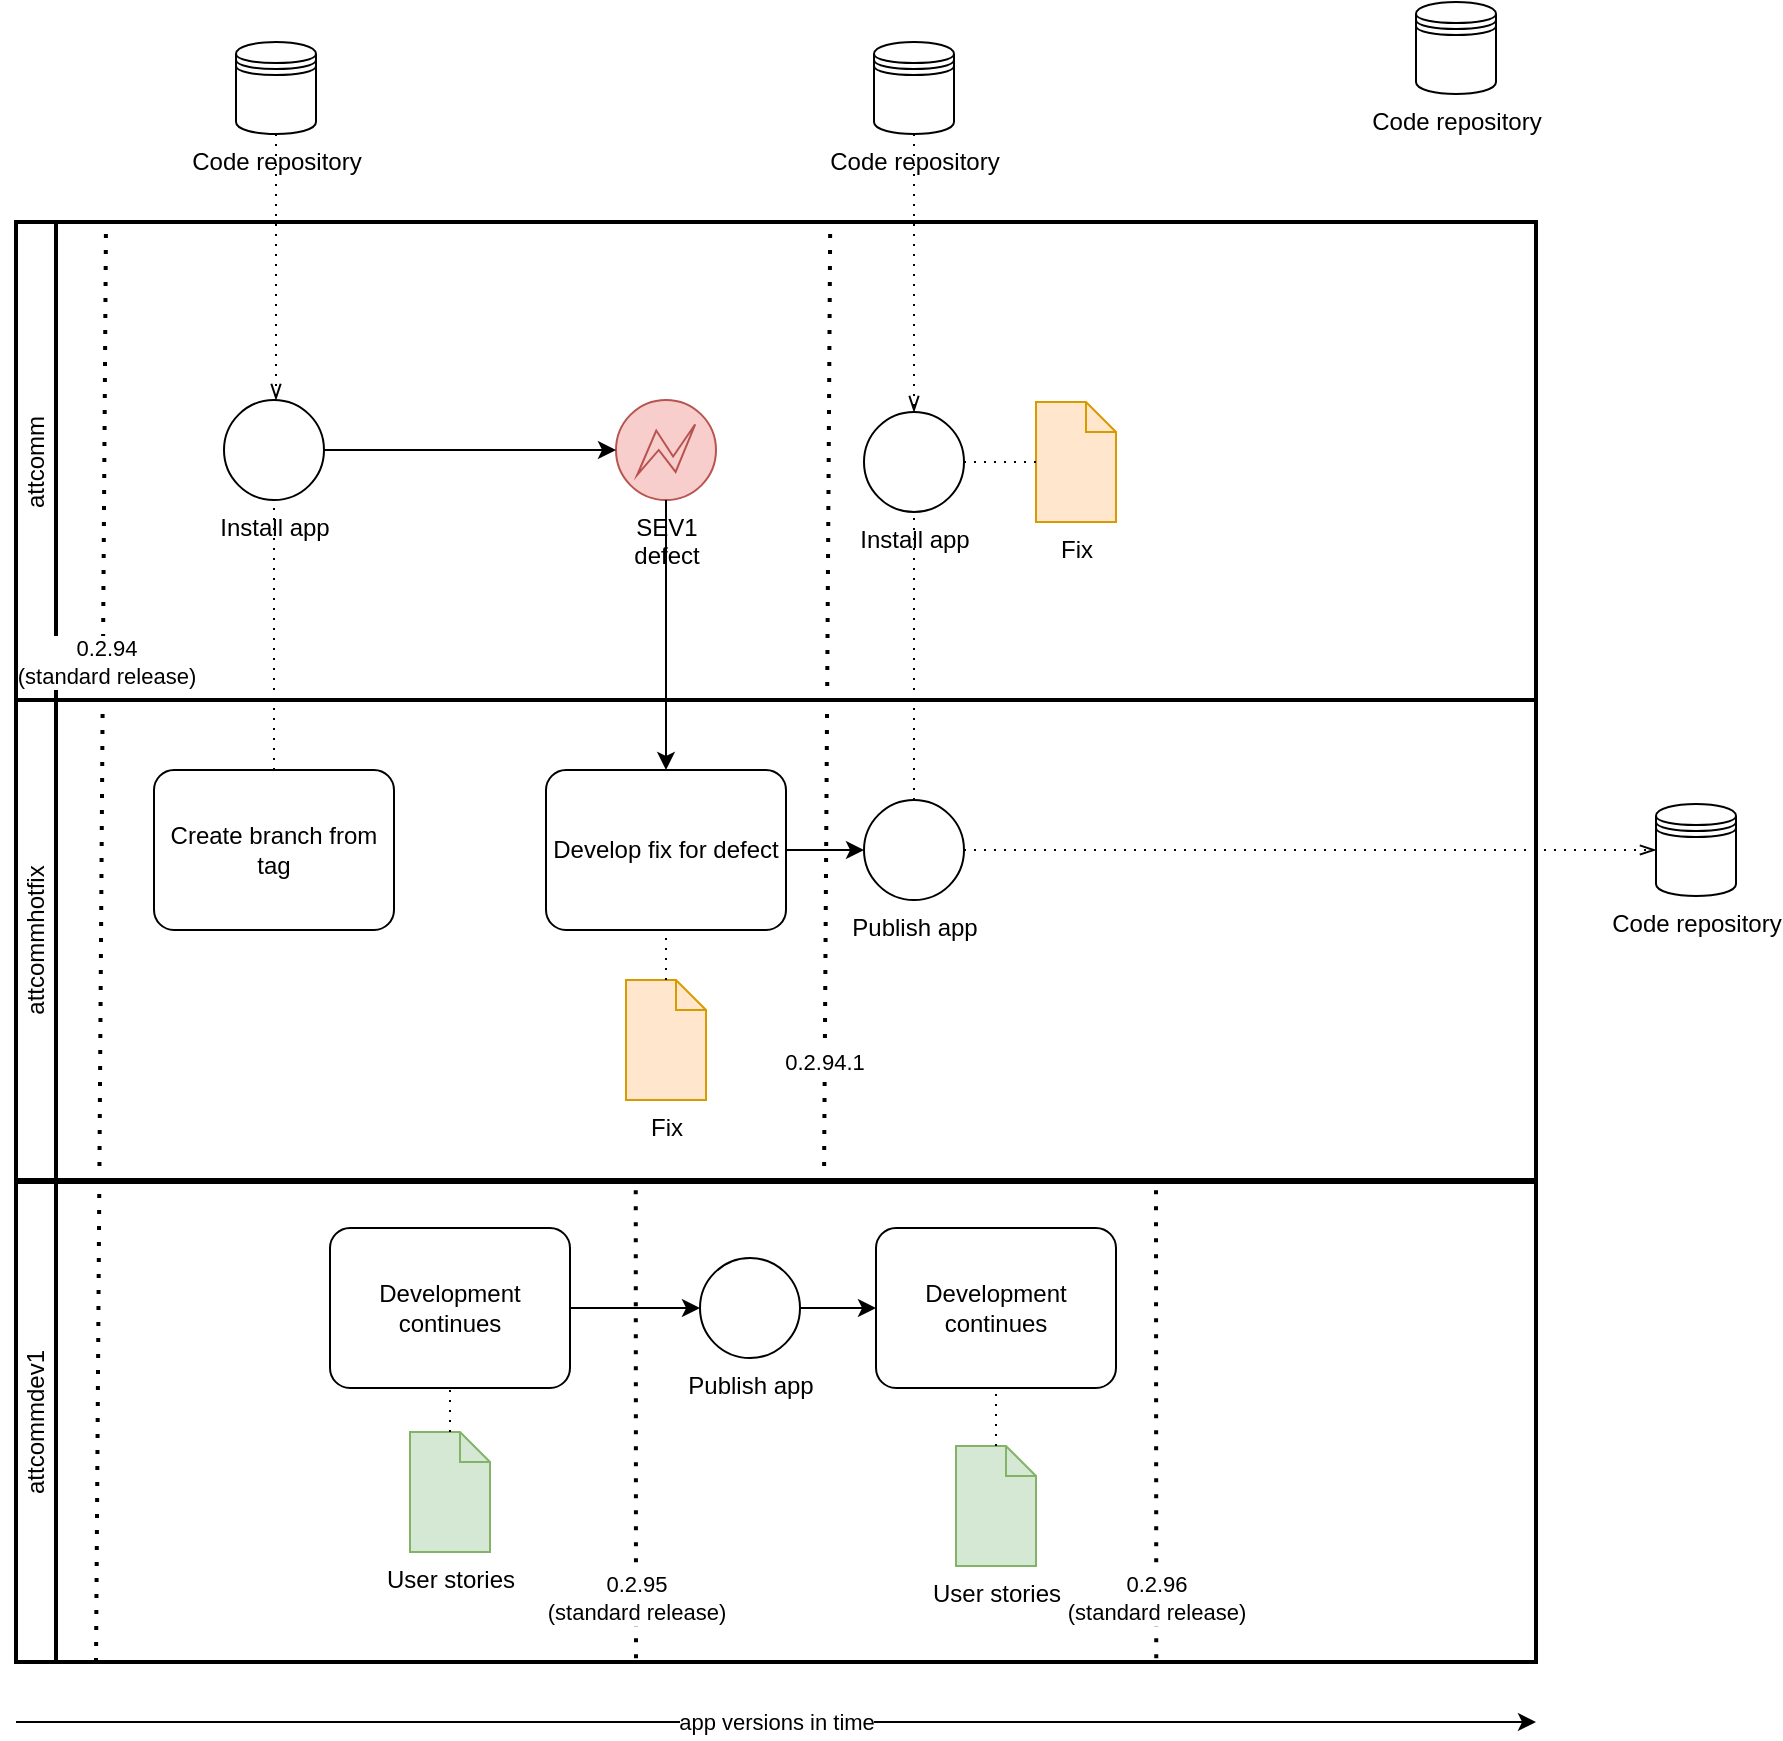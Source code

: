 <mxfile version="24.4.0" type="github">
  <diagram name="Page-1" id="4HtnsJomPUPoYvEETrM_">
    <mxGraphModel dx="1434" dy="718" grid="1" gridSize="10" guides="1" tooltips="1" connect="1" arrows="1" fold="1" page="1" pageScale="1" pageWidth="850" pageHeight="1100" math="0" shadow="0">
      <root>
        <mxCell id="0" />
        <mxCell id="1" parent="0" />
        <mxCell id="V0vQfRZMaYZnipPnh3vN-1" value="attcomm" style="swimlane;html=1;startSize=20;fontStyle=0;collapsible=0;horizontal=0;swimlaneLine=1;swimlaneFillColor=#ffffff;strokeWidth=2;whiteSpace=wrap;" vertex="1" parent="1">
          <mxGeometry x="50" y="690" width="760" height="240" as="geometry" />
        </mxCell>
        <mxCell id="V0vQfRZMaYZnipPnh3vN-16" value="SEV1&lt;br&gt;defect" style="points=[[0.145,0.145,0],[0.5,0,0],[0.855,0.145,0],[1,0.5,0],[0.855,0.855,0],[0.5,1,0],[0.145,0.855,0],[0,0.5,0]];shape=mxgraph.bpmn.event;html=1;verticalLabelPosition=bottom;labelBackgroundColor=#ffffff;verticalAlign=top;align=center;perimeter=ellipsePerimeter;outlineConnect=0;aspect=fixed;outline=eventInt;symbol=error;fillColor=#f8cecc;strokeColor=#b85450;" vertex="1" parent="V0vQfRZMaYZnipPnh3vN-1">
          <mxGeometry x="300" y="89" width="50" height="50" as="geometry" />
        </mxCell>
        <mxCell id="V0vQfRZMaYZnipPnh3vN-62" value="Install app" style="points=[[0.145,0.145,0],[0.5,0,0],[0.855,0.145,0],[1,0.5,0],[0.855,0.855,0],[0.5,1,0],[0.145,0.855,0],[0,0.5,0]];shape=mxgraph.bpmn.event;html=1;verticalLabelPosition=bottom;labelBackgroundColor=#ffffff;verticalAlign=top;align=center;perimeter=ellipsePerimeter;outlineConnect=0;aspect=fixed;outline=standard;symbol=general;" vertex="1" parent="V0vQfRZMaYZnipPnh3vN-1">
          <mxGeometry x="424" y="95" width="50" height="50" as="geometry" />
        </mxCell>
        <mxCell id="V0vQfRZMaYZnipPnh3vN-82" value="Fix" style="shape=mxgraph.bpmn.data;labelPosition=center;verticalLabelPosition=bottom;align=center;verticalAlign=top;size=15;html=1;fillColor=#ffe6cc;strokeColor=#d79b00;" vertex="1" parent="V0vQfRZMaYZnipPnh3vN-1">
          <mxGeometry x="510" y="90" width="40" height="60" as="geometry" />
        </mxCell>
        <mxCell id="V0vQfRZMaYZnipPnh3vN-84" value="" style="edgeStyle=elbowEdgeStyle;fontSize=12;html=1;endFill=0;startFill=0;endSize=6;startSize=6;dashed=1;dashPattern=1 4;endArrow=none;startArrow=none;rounded=0;" edge="1" parent="V0vQfRZMaYZnipPnh3vN-1" source="V0vQfRZMaYZnipPnh3vN-62" target="V0vQfRZMaYZnipPnh3vN-82">
          <mxGeometry width="160" relative="1" as="geometry">
            <mxPoint x="460" y="120" as="sourcePoint" />
            <mxPoint x="40" y="400" as="targetPoint" />
          </mxGeometry>
        </mxCell>
        <mxCell id="V0vQfRZMaYZnipPnh3vN-3" value="attcommhotfix" style="swimlane;html=1;startSize=20;fontStyle=0;collapsible=0;horizontal=0;swimlaneLine=1;swimlaneFillColor=#ffffff;strokeWidth=2;whiteSpace=wrap;" vertex="1" parent="1">
          <mxGeometry x="50" y="929" width="760" height="240" as="geometry" />
        </mxCell>
        <mxCell id="V0vQfRZMaYZnipPnh3vN-5" value="Install app" style="points=[[0.145,0.145,0],[0.5,0,0],[0.855,0.145,0],[1,0.5,0],[0.855,0.855,0],[0.5,1,0],[0.145,0.855,0],[0,0.5,0]];shape=mxgraph.bpmn.event;html=1;verticalLabelPosition=bottom;labelBackgroundColor=#ffffff;verticalAlign=top;align=center;perimeter=ellipsePerimeter;outlineConnect=0;aspect=fixed;outline=standard;symbol=general;" vertex="1" parent="V0vQfRZMaYZnipPnh3vN-3">
          <mxGeometry x="104" y="-150" width="50" height="50" as="geometry" />
        </mxCell>
        <mxCell id="V0vQfRZMaYZnipPnh3vN-6" value="Create branch from tag" style="points=[[0.25,0,0],[0.5,0,0],[0.75,0,0],[1,0.25,0],[1,0.5,0],[1,0.75,0],[0.75,1,0],[0.5,1,0],[0.25,1,0],[0,0.75,0],[0,0.5,0],[0,0.25,0]];shape=mxgraph.bpmn.task;whiteSpace=wrap;rectStyle=rounded;size=10;html=1;container=1;expand=0;collapsible=0;taskMarker=abstract;" vertex="1" parent="V0vQfRZMaYZnipPnh3vN-3">
          <mxGeometry x="69" y="35" width="120" height="80" as="geometry" />
        </mxCell>
        <mxCell id="V0vQfRZMaYZnipPnh3vN-8" value="" style="edgeStyle=elbowEdgeStyle;fontSize=12;html=1;endFill=0;startFill=0;endSize=6;startSize=6;dashed=1;dashPattern=1 4;endArrow=none;startArrow=none;rounded=0;" edge="1" parent="V0vQfRZMaYZnipPnh3vN-3" source="V0vQfRZMaYZnipPnh3vN-6" target="V0vQfRZMaYZnipPnh3vN-5">
          <mxGeometry width="160" relative="1" as="geometry">
            <mxPoint x="-221" y="40" as="sourcePoint" />
            <mxPoint x="-61" y="40" as="targetPoint" />
          </mxGeometry>
        </mxCell>
        <mxCell id="V0vQfRZMaYZnipPnh3vN-18" value="Develop fix for defect" style="points=[[0.25,0,0],[0.5,0,0],[0.75,0,0],[1,0.25,0],[1,0.5,0],[1,0.75,0],[0.75,1,0],[0.5,1,0],[0.25,1,0],[0,0.75,0],[0,0.5,0],[0,0.25,0]];shape=mxgraph.bpmn.task;whiteSpace=wrap;rectStyle=rounded;size=10;html=1;container=1;expand=0;collapsible=0;taskMarker=abstract;" vertex="1" parent="V0vQfRZMaYZnipPnh3vN-3">
          <mxGeometry x="265" y="35" width="120" height="80" as="geometry" />
        </mxCell>
        <mxCell id="V0vQfRZMaYZnipPnh3vN-47" value="Fix" style="shape=mxgraph.bpmn.data;labelPosition=center;verticalLabelPosition=bottom;align=center;verticalAlign=top;size=15;html=1;fillColor=#ffe6cc;strokeColor=#d79b00;" vertex="1" parent="V0vQfRZMaYZnipPnh3vN-3">
          <mxGeometry x="305" y="140" width="40" height="60" as="geometry" />
        </mxCell>
        <mxCell id="V0vQfRZMaYZnipPnh3vN-55" value="" style="edgeStyle=elbowEdgeStyle;fontSize=12;html=1;endFill=0;startFill=0;endSize=6;startSize=6;dashed=1;dashPattern=1 4;endArrow=none;startArrow=none;rounded=0;" edge="1" parent="V0vQfRZMaYZnipPnh3vN-3" source="V0vQfRZMaYZnipPnh3vN-47" target="V0vQfRZMaYZnipPnh3vN-18">
          <mxGeometry width="160" relative="1" as="geometry">
            <mxPoint x="-320" y="361" as="sourcePoint" />
            <mxPoint x="-160" y="361" as="targetPoint" />
          </mxGeometry>
        </mxCell>
        <mxCell id="V0vQfRZMaYZnipPnh3vN-4" value="attcommdev1" style="swimlane;html=1;startSize=20;fontStyle=0;collapsible=0;horizontal=0;swimlaneLine=1;swimlaneFillColor=#ffffff;strokeWidth=2;whiteSpace=wrap;" vertex="1" parent="1">
          <mxGeometry x="50" y="1170" width="760" height="240" as="geometry" />
        </mxCell>
        <mxCell id="V0vQfRZMaYZnipPnh3vN-54" style="edgeStyle=orthogonalEdgeStyle;rounded=0;orthogonalLoop=1;jettySize=auto;html=1;" edge="1" parent="V0vQfRZMaYZnipPnh3vN-4" source="V0vQfRZMaYZnipPnh3vN-21" target="V0vQfRZMaYZnipPnh3vN-44">
          <mxGeometry relative="1" as="geometry" />
        </mxCell>
        <mxCell id="V0vQfRZMaYZnipPnh3vN-21" value="Development continues" style="points=[[0.25,0,0],[0.5,0,0],[0.75,0,0],[1,0.25,0],[1,0.5,0],[1,0.75,0],[0.75,1,0],[0.5,1,0],[0.25,1,0],[0,0.75,0],[0,0.5,0],[0,0.25,0]];shape=mxgraph.bpmn.task;whiteSpace=wrap;rectStyle=rounded;size=10;html=1;container=1;expand=0;collapsible=0;taskMarker=abstract;" vertex="1" parent="V0vQfRZMaYZnipPnh3vN-4">
          <mxGeometry x="157" y="23" width="120" height="80" as="geometry" />
        </mxCell>
        <mxCell id="V0vQfRZMaYZnipPnh3vN-68" style="edgeStyle=orthogonalEdgeStyle;rounded=0;orthogonalLoop=1;jettySize=auto;html=1;" edge="1" parent="V0vQfRZMaYZnipPnh3vN-4" source="V0vQfRZMaYZnipPnh3vN-44" target="V0vQfRZMaYZnipPnh3vN-65">
          <mxGeometry relative="1" as="geometry" />
        </mxCell>
        <mxCell id="V0vQfRZMaYZnipPnh3vN-44" value="Publish app" style="points=[[0.145,0.145,0],[0.5,0,0],[0.855,0.145,0],[1,0.5,0],[0.855,0.855,0],[0.5,1,0],[0.145,0.855,0],[0,0.5,0]];shape=mxgraph.bpmn.event;html=1;verticalLabelPosition=bottom;labelBackgroundColor=#ffffff;verticalAlign=top;align=center;perimeter=ellipsePerimeter;outlineConnect=0;aspect=fixed;outline=standard;symbol=general;" vertex="1" parent="V0vQfRZMaYZnipPnh3vN-4">
          <mxGeometry x="342" y="38.0" width="50" height="50" as="geometry" />
        </mxCell>
        <mxCell id="V0vQfRZMaYZnipPnh3vN-45" value="0.2.95 &lt;br&gt;(standard release)" style="endArrow=none;dashed=1;html=1;dashPattern=1 3;strokeWidth=2;rounded=0;entryX=0.021;entryY=0.008;entryDx=0;entryDy=0;entryPerimeter=0;" edge="1" parent="V0vQfRZMaYZnipPnh3vN-4">
          <mxGeometry x="-0.75" width="50" height="50" relative="1" as="geometry">
            <mxPoint x="310" y="238.08" as="sourcePoint" />
            <mxPoint x="309.87" as="targetPoint" />
            <mxPoint as="offset" />
          </mxGeometry>
        </mxCell>
        <mxCell id="V0vQfRZMaYZnipPnh3vN-56" value="User stories" style="shape=mxgraph.bpmn.data;labelPosition=center;verticalLabelPosition=bottom;align=center;verticalAlign=top;size=15;html=1;fillColor=#d5e8d4;strokeColor=#82b366;" vertex="1" parent="V0vQfRZMaYZnipPnh3vN-4">
          <mxGeometry x="197" y="125" width="40" height="60" as="geometry" />
        </mxCell>
        <mxCell id="V0vQfRZMaYZnipPnh3vN-58" value="" style="edgeStyle=elbowEdgeStyle;fontSize=12;html=1;endFill=0;startFill=0;endSize=6;startSize=6;dashed=1;dashPattern=1 4;endArrow=none;startArrow=none;rounded=0;" edge="1" parent="V0vQfRZMaYZnipPnh3vN-4" source="V0vQfRZMaYZnipPnh3vN-56" target="V0vQfRZMaYZnipPnh3vN-21">
          <mxGeometry width="160" relative="1" as="geometry">
            <mxPoint x="-203" y="85" as="sourcePoint" />
            <mxPoint x="217" y="88" as="targetPoint" />
          </mxGeometry>
        </mxCell>
        <mxCell id="V0vQfRZMaYZnipPnh3vN-65" value="Development continues" style="points=[[0.25,0,0],[0.5,0,0],[0.75,0,0],[1,0.25,0],[1,0.5,0],[1,0.75,0],[0.75,1,0],[0.5,1,0],[0.25,1,0],[0,0.75,0],[0,0.5,0],[0,0.25,0]];shape=mxgraph.bpmn.task;whiteSpace=wrap;rectStyle=rounded;size=10;html=1;container=1;expand=0;collapsible=0;taskMarker=abstract;" vertex="1" parent="V0vQfRZMaYZnipPnh3vN-4">
          <mxGeometry x="430" y="23" width="120" height="80" as="geometry" />
        </mxCell>
        <mxCell id="V0vQfRZMaYZnipPnh3vN-66" value="User stories" style="shape=mxgraph.bpmn.data;labelPosition=center;verticalLabelPosition=bottom;align=center;verticalAlign=top;size=15;html=1;fillColor=#d5e8d4;strokeColor=#82b366;" vertex="1" parent="V0vQfRZMaYZnipPnh3vN-4">
          <mxGeometry x="470" y="132" width="40" height="60" as="geometry" />
        </mxCell>
        <mxCell id="V0vQfRZMaYZnipPnh3vN-67" value="" style="edgeStyle=elbowEdgeStyle;fontSize=12;html=1;endFill=0;startFill=0;endSize=6;startSize=6;dashed=1;dashPattern=1 4;endArrow=none;startArrow=none;rounded=0;" edge="1" parent="V0vQfRZMaYZnipPnh3vN-4" source="V0vQfRZMaYZnipPnh3vN-66" target="V0vQfRZMaYZnipPnh3vN-65">
          <mxGeometry width="160" relative="1" as="geometry">
            <mxPoint x="100" y="92" as="sourcePoint" />
            <mxPoint x="520" y="95" as="targetPoint" />
          </mxGeometry>
        </mxCell>
        <mxCell id="V0vQfRZMaYZnipPnh3vN-69" value="0.2.96&lt;br&gt;(standard release)" style="endArrow=none;dashed=1;html=1;dashPattern=1 3;strokeWidth=2;rounded=0;entryX=0.021;entryY=0.008;entryDx=0;entryDy=0;entryPerimeter=0;" edge="1" parent="V0vQfRZMaYZnipPnh3vN-4">
          <mxGeometry x="-0.75" width="50" height="50" relative="1" as="geometry">
            <mxPoint x="570.13" y="238.08" as="sourcePoint" />
            <mxPoint x="570.0" as="targetPoint" />
            <mxPoint as="offset" />
          </mxGeometry>
        </mxCell>
        <mxCell id="V0vQfRZMaYZnipPnh3vN-11" value="app versions in time" style="endArrow=classic;html=1;rounded=0;" edge="1" parent="1">
          <mxGeometry width="50" height="50" relative="1" as="geometry">
            <mxPoint x="50" y="1440" as="sourcePoint" />
            <mxPoint x="810" y="1440" as="targetPoint" />
            <mxPoint as="offset" />
          </mxGeometry>
        </mxCell>
        <mxCell id="V0vQfRZMaYZnipPnh3vN-12" value="0.2.94 &lt;br&gt;(standard release)" style="endArrow=none;dashed=1;html=1;dashPattern=1 3;strokeWidth=2;rounded=0;" edge="1" parent="1">
          <mxGeometry x="0.389" y="-2" width="50" height="50" relative="1" as="geometry">
            <mxPoint x="90" y="1410" as="sourcePoint" />
            <mxPoint x="95" y="690" as="targetPoint" />
            <mxPoint as="offset" />
          </mxGeometry>
        </mxCell>
        <mxCell id="V0vQfRZMaYZnipPnh3vN-17" style="edgeStyle=orthogonalEdgeStyle;rounded=0;orthogonalLoop=1;jettySize=auto;html=1;" edge="1" parent="1" source="V0vQfRZMaYZnipPnh3vN-5" target="V0vQfRZMaYZnipPnh3vN-16">
          <mxGeometry relative="1" as="geometry" />
        </mxCell>
        <mxCell id="V0vQfRZMaYZnipPnh3vN-32" style="edgeStyle=orthogonalEdgeStyle;rounded=0;orthogonalLoop=1;jettySize=auto;html=1;" edge="1" parent="1" source="V0vQfRZMaYZnipPnh3vN-16" target="V0vQfRZMaYZnipPnh3vN-18">
          <mxGeometry relative="1" as="geometry" />
        </mxCell>
        <mxCell id="V0vQfRZMaYZnipPnh3vN-42" style="edgeStyle=orthogonalEdgeStyle;rounded=0;orthogonalLoop=1;jettySize=auto;html=1;" edge="1" parent="1" source="V0vQfRZMaYZnipPnh3vN-18" target="V0vQfRZMaYZnipPnh3vN-40">
          <mxGeometry relative="1" as="geometry" />
        </mxCell>
        <mxCell id="V0vQfRZMaYZnipPnh3vN-40" value="Publish app" style="points=[[0.145,0.145,0],[0.5,0,0],[0.855,0.145,0],[1,0.5,0],[0.855,0.855,0],[0.5,1,0],[0.145,0.855,0],[0,0.5,0]];shape=mxgraph.bpmn.event;html=1;verticalLabelPosition=bottom;labelBackgroundColor=#ffffff;verticalAlign=top;align=center;perimeter=ellipsePerimeter;outlineConnect=0;aspect=fixed;outline=standard;symbol=general;" vertex="1" parent="1">
          <mxGeometry x="474" y="979" width="50" height="50" as="geometry" />
        </mxCell>
        <mxCell id="V0vQfRZMaYZnipPnh3vN-41" value="0.2.94.1" style="endArrow=none;dashed=1;html=1;dashPattern=1 3;strokeWidth=2;rounded=0;entryX=0.105;entryY=0.004;entryDx=0;entryDy=0;entryPerimeter=0;" edge="1" parent="1">
          <mxGeometry x="-0.75" width="50" height="50" relative="1" as="geometry">
            <mxPoint x="454" y="1170" as="sourcePoint" />
            <mxPoint x="457.1" y="691.92" as="targetPoint" />
            <mxPoint as="offset" />
          </mxGeometry>
        </mxCell>
        <mxCell id="V0vQfRZMaYZnipPnh3vN-64" value="" style="edgeStyle=elbowEdgeStyle;fontSize=12;html=1;endFill=0;startFill=0;endSize=6;startSize=6;dashed=1;dashPattern=1 4;endArrow=none;startArrow=none;rounded=0;" edge="1" parent="1" source="V0vQfRZMaYZnipPnh3vN-40" target="V0vQfRZMaYZnipPnh3vN-62">
          <mxGeometry width="160" relative="1" as="geometry">
            <mxPoint x="-30" y="980" as="sourcePoint" />
            <mxPoint x="130" y="980" as="targetPoint" />
          </mxGeometry>
        </mxCell>
        <mxCell id="V0vQfRZMaYZnipPnh3vN-70" value="Code repository" style="shape=datastore;html=1;labelPosition=center;verticalLabelPosition=bottom;align=center;verticalAlign=top;" vertex="1" parent="1">
          <mxGeometry x="870" y="981" width="40" height="46" as="geometry" />
        </mxCell>
        <mxCell id="V0vQfRZMaYZnipPnh3vN-72" value="" style="edgeStyle=elbowEdgeStyle;fontSize=12;html=1;endFill=0;startFill=0;endSize=6;startSize=6;dashed=1;dashPattern=1 4;endArrow=openThin;startArrow=none;rounded=0;" edge="1" parent="1" source="V0vQfRZMaYZnipPnh3vN-40" target="V0vQfRZMaYZnipPnh3vN-70">
          <mxGeometry width="160" relative="1" as="geometry">
            <mxPoint x="-180" y="1160" as="sourcePoint" />
            <mxPoint x="-20" y="1160" as="targetPoint" />
          </mxGeometry>
        </mxCell>
        <mxCell id="V0vQfRZMaYZnipPnh3vN-74" value="Code repository" style="shape=datastore;html=1;labelPosition=center;verticalLabelPosition=bottom;align=center;verticalAlign=top;" vertex="1" parent="1">
          <mxGeometry x="160" y="600" width="40" height="46" as="geometry" />
        </mxCell>
        <mxCell id="V0vQfRZMaYZnipPnh3vN-76" value="Code repository" style="shape=datastore;html=1;labelPosition=center;verticalLabelPosition=bottom;align=center;verticalAlign=top;" vertex="1" parent="1">
          <mxGeometry x="750" y="580" width="40" height="46" as="geometry" />
        </mxCell>
        <mxCell id="V0vQfRZMaYZnipPnh3vN-79" value="" style="edgeStyle=elbowEdgeStyle;fontSize=12;html=1;endFill=0;startFill=0;endSize=6;startSize=6;dashed=1;dashPattern=1 4;endArrow=openThin;startArrow=none;rounded=0;" edge="1" parent="1" source="V0vQfRZMaYZnipPnh3vN-74" target="V0vQfRZMaYZnipPnh3vN-5">
          <mxGeometry width="160" relative="1" as="geometry">
            <mxPoint x="-110" y="870" as="sourcePoint" />
            <mxPoint x="50" y="870" as="targetPoint" />
          </mxGeometry>
        </mxCell>
        <mxCell id="V0vQfRZMaYZnipPnh3vN-80" value="Code repository" style="shape=datastore;html=1;labelPosition=center;verticalLabelPosition=bottom;align=center;verticalAlign=top;" vertex="1" parent="1">
          <mxGeometry x="479" y="600" width="40" height="46" as="geometry" />
        </mxCell>
        <mxCell id="V0vQfRZMaYZnipPnh3vN-81" value="" style="edgeStyle=elbowEdgeStyle;fontSize=12;html=1;endFill=0;startFill=0;endSize=6;startSize=6;dashed=1;dashPattern=1 4;endArrow=openThin;startArrow=none;rounded=0;" edge="1" parent="1" source="V0vQfRZMaYZnipPnh3vN-80" target="V0vQfRZMaYZnipPnh3vN-62">
          <mxGeometry width="160" relative="1" as="geometry">
            <mxPoint x="-130" y="950" as="sourcePoint" />
            <mxPoint x="30" y="950" as="targetPoint" />
          </mxGeometry>
        </mxCell>
      </root>
    </mxGraphModel>
  </diagram>
</mxfile>
